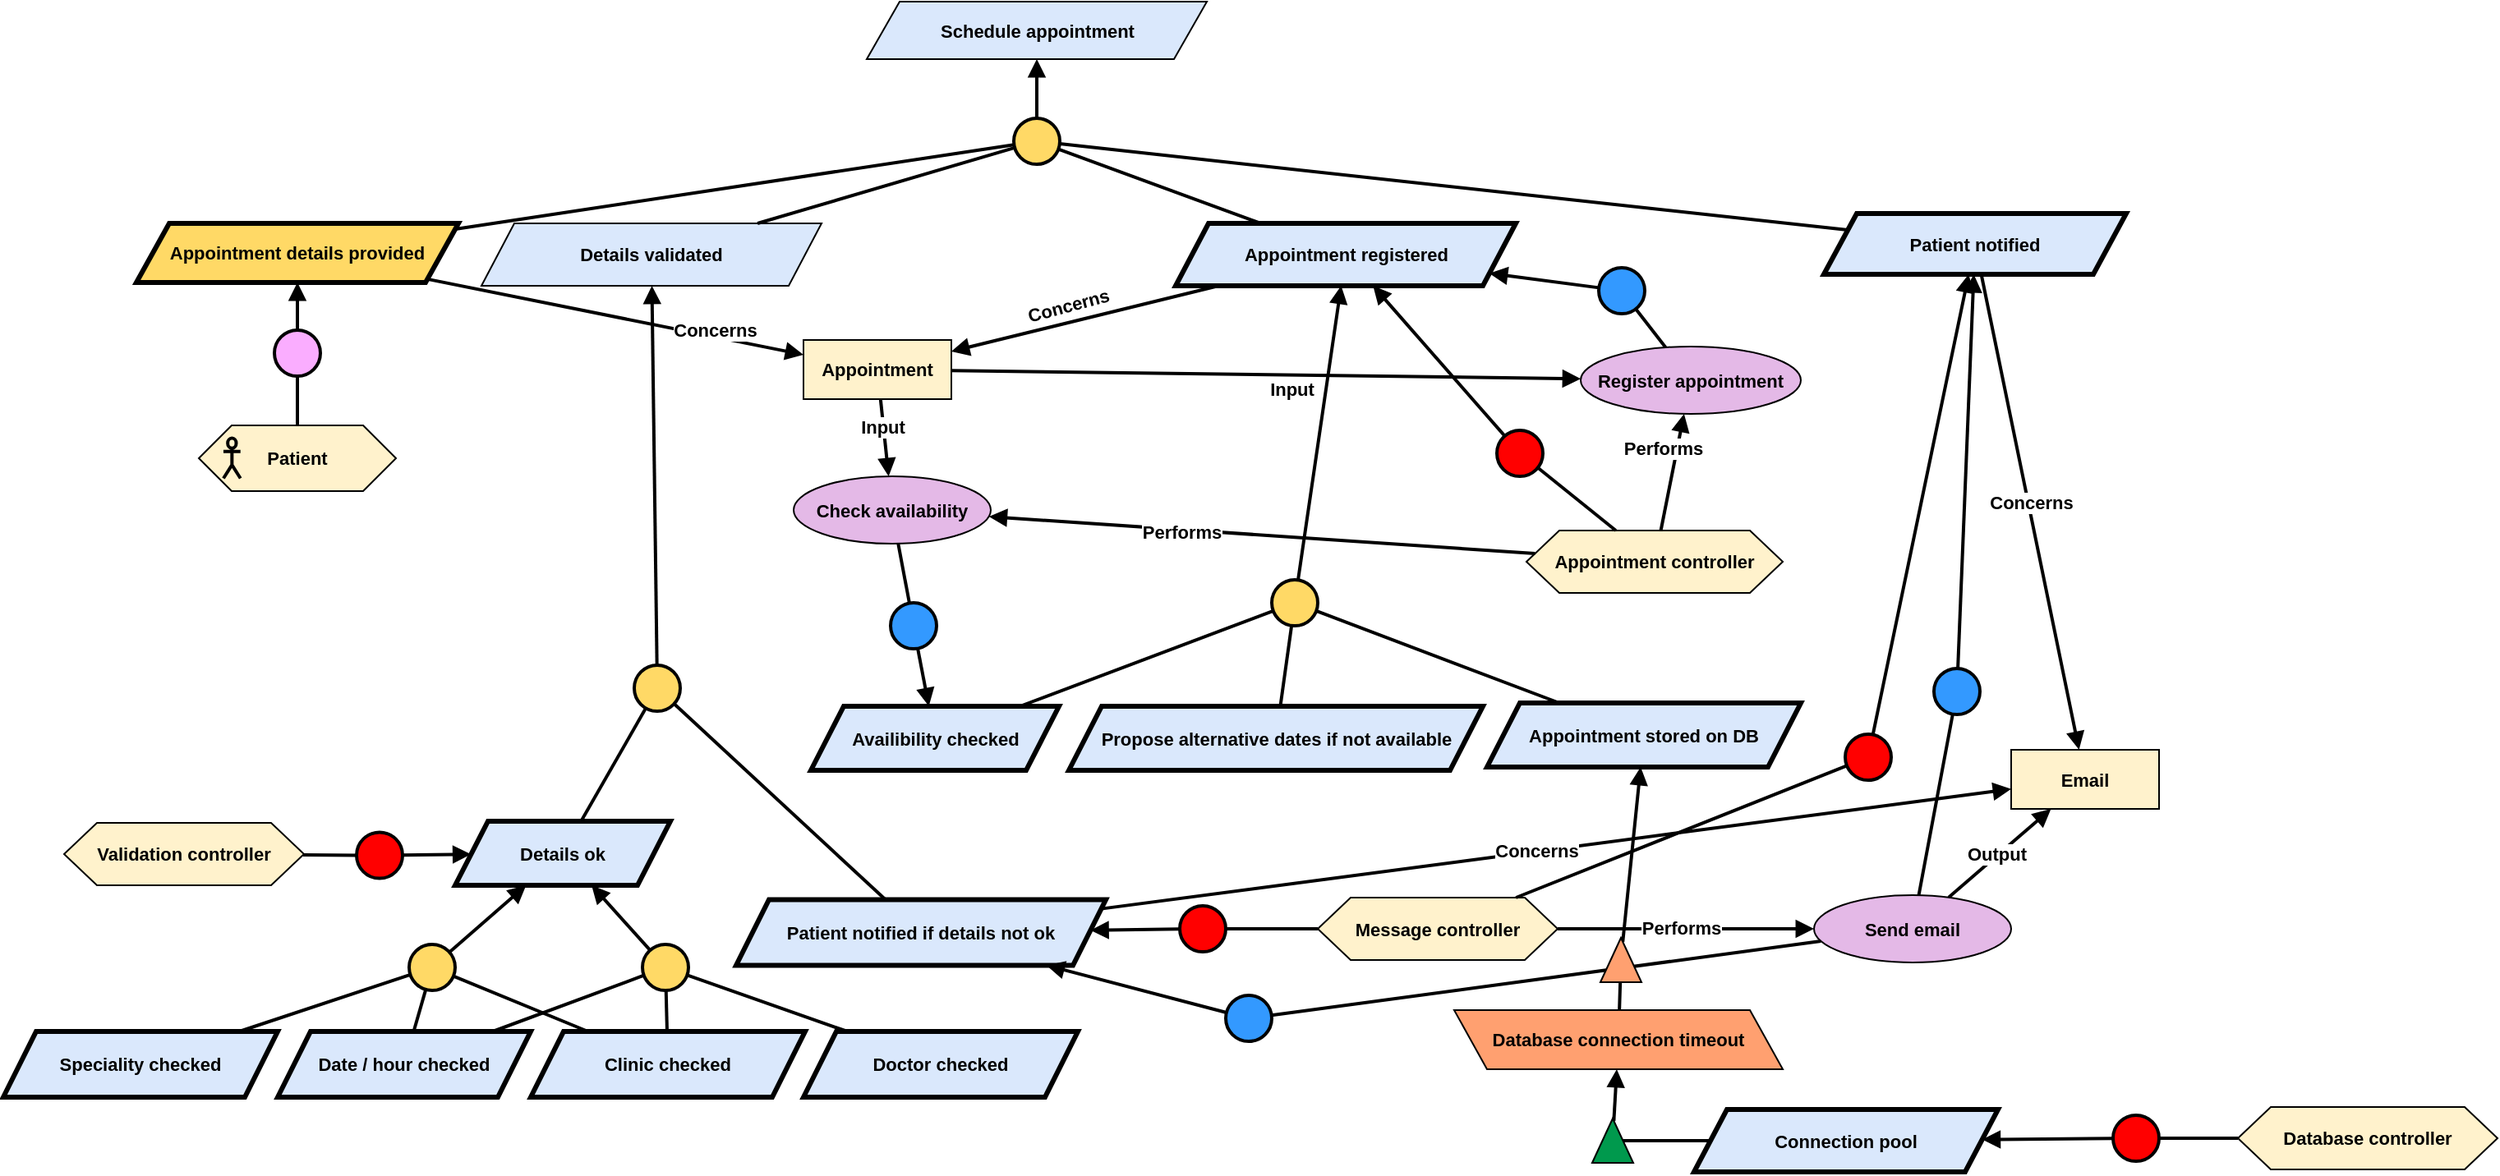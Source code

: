 <mxfile version="24.4.6" type="github">
  <diagram name="Page-1" id="M_wEQLcIumDKBrQ4-JNB">
    <mxGraphModel dx="6390" dy="138" grid="0" gridSize="10" guides="1" tooltips="1" connect="1" arrows="1" fold="1" page="0" pageScale="1" pageWidth="827" pageHeight="1169" math="0" shadow="0">
      <root>
        <mxCell id="0" />
        <mxCell id="1" parent="0" />
        <mxCell id="sHgMJsrywVrZmcVVEgwD-94" value="Database connection timeout" style="shape=parallelogram;perimeter=parallelogramPerimeter;whiteSpace=wrap;html=1;fixedSize=1;fillColor=#FFA070;fontStyle=1;fontFamily=Helvetica;fontSize=11;fontColor=default;labelBackgroundColor=none;flipH=1;flipV=0;" parent="1" vertex="1">
          <mxGeometry x="-2803" y="1859" width="200" height="36" as="geometry" />
        </mxCell>
        <mxCell id="sHgMJsrywVrZmcVVEgwD-102" value="&lt;div&gt;&lt;b&gt;Database controller&lt;/b&gt;&lt;/div&gt;" style="shape=hexagon;perimeter=hexagonPerimeter2;whiteSpace=wrap;html=1;fixedSize=1;fillColor=#FFF2CC;fontFamily=Helvetica;fontSize=11;fontColor=default;labelBackgroundColor=none;" parent="1" vertex="1">
          <mxGeometry x="-2326" y="1918" width="158" height="38" as="geometry" />
        </mxCell>
        <mxCell id="sHgMJsrywVrZmcVVEgwD-127" value="&lt;b&gt;Schedule appointment&lt;/b&gt;" style="shape=parallelogram;perimeter=parallelogramPerimeter;whiteSpace=wrap;html=1;fixedSize=1;fillColor=#dae8fc;strokeColor=#000000;fontFamily=Helvetica;fontSize=11;fontColor=default;labelBackgroundColor=none;" parent="1" vertex="1">
          <mxGeometry x="-3160.5" y="1245" width="207" height="35" as="geometry" />
        </mxCell>
        <mxCell id="sHgMJsrywVrZmcVVEgwD-128" value="" style="ellipse;whiteSpace=wrap;html=1;aspect=fixed;fillColor=#FFD966;strokeWidth=2;" parent="1" vertex="1">
          <mxGeometry x="-3071" y="1316" width="28" height="28" as="geometry" />
        </mxCell>
        <mxCell id="sHgMJsrywVrZmcVVEgwD-129" value="" style="endArrow=block;html=1;rounded=0;endFill=1;strokeWidth=2;" parent="1" source="sHgMJsrywVrZmcVVEgwD-128" target="sHgMJsrywVrZmcVVEgwD-127" edge="1">
          <mxGeometry width="50" height="50" relative="1" as="geometry">
            <mxPoint x="-3033.505" y="1424.972" as="sourcePoint" />
            <mxPoint x="-3037.5" y="1380" as="targetPoint" />
          </mxGeometry>
        </mxCell>
        <mxCell id="sHgMJsrywVrZmcVVEgwD-130" value="" style="endArrow=none;html=1;rounded=0;strokeWidth=2;" parent="1" source="sHgMJsrywVrZmcVVEgwD-131" target="sHgMJsrywVrZmcVVEgwD-128" edge="1">
          <mxGeometry width="50" height="50" relative="1" as="geometry">
            <mxPoint x="-3372" y="1420" as="sourcePoint" />
            <mxPoint x="-3253" y="1429" as="targetPoint" />
          </mxGeometry>
        </mxCell>
        <mxCell id="sHgMJsrywVrZmcVVEgwD-131" value="&lt;b&gt;Appointment details provided&lt;/b&gt;" style="shape=parallelogram;perimeter=parallelogramPerimeter;whiteSpace=wrap;html=1;fixedSize=1;fillColor=#FFD966;strokeColor=#000000;strokeWidth=3;fontFamily=Helvetica;fontSize=11;fontColor=default;labelBackgroundColor=none;" parent="1" vertex="1">
          <mxGeometry x="-3605" y="1380" width="196" height="36" as="geometry" />
        </mxCell>
        <mxCell id="sHgMJsrywVrZmcVVEgwD-132" value="&lt;b&gt;Details validated&lt;/b&gt;" style="shape=parallelogram;perimeter=parallelogramPerimeter;whiteSpace=wrap;html=1;fixedSize=1;fillColor=#dae8fc;strokeColor=#000000;fontFamily=Helvetica;fontSize=11;fontColor=default;labelBackgroundColor=none;" parent="1" vertex="1">
          <mxGeometry x="-3395" y="1380" width="207" height="38" as="geometry" />
        </mxCell>
        <mxCell id="sHgMJsrywVrZmcVVEgwD-133" value="" style="ellipse;whiteSpace=wrap;html=1;aspect=fixed;fillColor=#FAADFF;strokeWidth=2;fontFamily=Helvetica;fontSize=11;fontColor=default;labelBackgroundColor=default;" parent="1" vertex="1">
          <mxGeometry x="-3521" y="1445" width="28" height="28" as="geometry" />
        </mxCell>
        <mxCell id="sHgMJsrywVrZmcVVEgwD-134" value="" style="endArrow=block;html=1;rounded=0;endFill=1;strokeWidth=2;strokeColor=default;align=center;verticalAlign=middle;fontFamily=Helvetica;fontSize=11;fontColor=default;labelBackgroundColor=default;" parent="1" source="sHgMJsrywVrZmcVVEgwD-133" target="sHgMJsrywVrZmcVVEgwD-131" edge="1">
          <mxGeometry width="50" height="50" relative="1" as="geometry">
            <mxPoint x="-3520.005" y="1673.972" as="sourcePoint" />
            <mxPoint x="-3524" y="1629" as="targetPoint" />
          </mxGeometry>
        </mxCell>
        <mxCell id="sHgMJsrywVrZmcVVEgwD-135" value="" style="endArrow=none;html=1;rounded=0;strokeWidth=2;strokeColor=default;align=center;verticalAlign=middle;fontFamily=Helvetica;fontSize=11;fontColor=default;labelBackgroundColor=default;" parent="1" source="sHgMJsrywVrZmcVVEgwD-137" target="sHgMJsrywVrZmcVVEgwD-133" edge="1">
          <mxGeometry width="50" height="50" relative="1" as="geometry">
            <mxPoint x="-3521" y="1736" as="sourcePoint" />
            <mxPoint x="-3496" y="1672" as="targetPoint" />
          </mxGeometry>
        </mxCell>
        <mxCell id="sHgMJsrywVrZmcVVEgwD-136" value="" style="group" parent="1" vertex="1" connectable="0">
          <mxGeometry x="-3567" y="1503" width="120" height="40" as="geometry" />
        </mxCell>
        <mxCell id="sHgMJsrywVrZmcVVEgwD-137" value="&lt;div&gt;&lt;b&gt;Patient&lt;/b&gt;&lt;/div&gt;" style="shape=hexagon;perimeter=hexagonPerimeter2;whiteSpace=wrap;html=1;fixedSize=1;fillColor=#FFF2CC;fontFamily=Helvetica;fontSize=11;fontColor=default;labelBackgroundColor=none;" parent="sHgMJsrywVrZmcVVEgwD-136" vertex="1">
          <mxGeometry width="120" height="40" as="geometry" />
        </mxCell>
        <mxCell id="sHgMJsrywVrZmcVVEgwD-138" value="" style="shape=umlActor;verticalLabelPosition=bottom;verticalAlign=top;html=1;outlineConnect=0;fillColor=none;strokeWidth=2;fontFamily=Helvetica;fontSize=11;fontColor=default;labelBackgroundColor=default;" parent="sHgMJsrywVrZmcVVEgwD-136" vertex="1">
          <mxGeometry x="14.983" y="7.75" width="10.373" height="24.5" as="geometry" />
        </mxCell>
        <mxCell id="sHgMJsrywVrZmcVVEgwD-139" value="&lt;b&gt;Details ok&lt;/b&gt;" style="shape=parallelogram;perimeter=parallelogramPerimeter;whiteSpace=wrap;html=1;fixedSize=1;fillColor=#dae8fc;strokeColor=#000000;strokeWidth=3;fontFamily=Helvetica;fontSize=11;fontColor=default;labelBackgroundColor=none;" parent="1" vertex="1">
          <mxGeometry x="-3411" y="1744" width="131" height="39" as="geometry" />
        </mxCell>
        <mxCell id="sHgMJsrywVrZmcVVEgwD-140" value="&lt;div&gt;&lt;b&gt;Validation controller&lt;/b&gt;&lt;/div&gt;" style="shape=hexagon;perimeter=hexagonPerimeter2;whiteSpace=wrap;html=1;fixedSize=1;fillColor=#FFF2CC;fontFamily=Helvetica;fontSize=11;fontColor=default;labelBackgroundColor=none;" parent="1" vertex="1">
          <mxGeometry x="-3649" y="1745" width="146" height="38" as="geometry" />
        </mxCell>
        <mxCell id="sHgMJsrywVrZmcVVEgwD-141" value="" style="ellipse;whiteSpace=wrap;html=1;aspect=fixed;fillColor=#FF0000;strokeWidth=2;" parent="1" vertex="1">
          <mxGeometry x="-3471" y="1750.75" width="28" height="28" as="geometry" />
        </mxCell>
        <mxCell id="sHgMJsrywVrZmcVVEgwD-142" value="" style="endArrow=block;html=1;rounded=0;endFill=1;strokeWidth=2;" parent="1" source="sHgMJsrywVrZmcVVEgwD-141" target="sHgMJsrywVrZmcVVEgwD-139" edge="1">
          <mxGeometry width="50" height="50" relative="1" as="geometry">
            <mxPoint x="-3441.005" y="1757.972" as="sourcePoint" />
            <mxPoint x="-3445" y="1713" as="targetPoint" />
          </mxGeometry>
        </mxCell>
        <mxCell id="sHgMJsrywVrZmcVVEgwD-143" value="" style="endArrow=none;html=1;rounded=0;strokeWidth=2;" parent="1" source="sHgMJsrywVrZmcVVEgwD-140" target="sHgMJsrywVrZmcVVEgwD-141" edge="1">
          <mxGeometry width="50" height="50" relative="1" as="geometry">
            <mxPoint x="-3442" y="1820" as="sourcePoint" />
            <mxPoint x="-3417" y="1756" as="targetPoint" />
          </mxGeometry>
        </mxCell>
        <mxCell id="sHgMJsrywVrZmcVVEgwD-144" value="&lt;b&gt;Patient notified if details not ok&lt;/b&gt;" style="shape=parallelogram;perimeter=parallelogramPerimeter;whiteSpace=wrap;html=1;fixedSize=1;fillColor=#dae8fc;strokeColor=#000000;strokeWidth=3;fontFamily=Helvetica;fontSize=11;fontColor=default;labelBackgroundColor=none;" parent="1" vertex="1">
          <mxGeometry x="-3240" y="1791.75" width="225" height="40" as="geometry" />
        </mxCell>
        <mxCell id="sHgMJsrywVrZmcVVEgwD-145" value="" style="ellipse;whiteSpace=wrap;html=1;aspect=fixed;fillColor=#FFD966;strokeWidth=2;" parent="1" vertex="1">
          <mxGeometry x="-3302" y="1649" width="28" height="28" as="geometry" />
        </mxCell>
        <mxCell id="sHgMJsrywVrZmcVVEgwD-146" value="" style="endArrow=block;html=1;rounded=0;endFill=1;strokeWidth=2;" parent="1" source="sHgMJsrywVrZmcVVEgwD-145" target="sHgMJsrywVrZmcVVEgwD-132" edge="1">
          <mxGeometry width="50" height="50" relative="1" as="geometry">
            <mxPoint x="-3291.005" y="1774.972" as="sourcePoint" />
            <mxPoint x="-3295" y="1730" as="targetPoint" />
          </mxGeometry>
        </mxCell>
        <mxCell id="sHgMJsrywVrZmcVVEgwD-147" value="" style="endArrow=none;html=1;rounded=0;strokeWidth=2;" parent="1" source="sHgMJsrywVrZmcVVEgwD-144" target="sHgMJsrywVrZmcVVEgwD-145" edge="1">
          <mxGeometry width="50" height="50" relative="1" as="geometry">
            <mxPoint x="-3292" y="1837" as="sourcePoint" />
            <mxPoint x="-3267" y="1773" as="targetPoint" />
          </mxGeometry>
        </mxCell>
        <mxCell id="sHgMJsrywVrZmcVVEgwD-148" value="" style="endArrow=none;html=1;rounded=0;strokeWidth=2;" parent="1" source="sHgMJsrywVrZmcVVEgwD-139" target="sHgMJsrywVrZmcVVEgwD-145" edge="1">
          <mxGeometry width="50" height="50" relative="1" as="geometry">
            <mxPoint x="-3154" y="1836" as="sourcePoint" />
            <mxPoint x="-3246" y="1780" as="targetPoint" />
          </mxGeometry>
        </mxCell>
        <mxCell id="sHgMJsrywVrZmcVVEgwD-149" value="&lt;b&gt;Date / hour checked&lt;/b&gt;" style="shape=parallelogram;perimeter=parallelogramPerimeter;whiteSpace=wrap;html=1;fixedSize=1;fillColor=#dae8fc;strokeColor=#000000;fontFamily=Helvetica;fontSize=11;fontColor=default;labelBackgroundColor=none;strokeWidth=3;" parent="1" vertex="1">
          <mxGeometry x="-3519" y="1872" width="154" height="40" as="geometry" />
        </mxCell>
        <mxCell id="sHgMJsrywVrZmcVVEgwD-150" value="&lt;b&gt;Speciality checked&lt;/b&gt;" style="shape=parallelogram;perimeter=parallelogramPerimeter;whiteSpace=wrap;html=1;fixedSize=1;fillColor=#dae8fc;strokeColor=#000000;fontFamily=Helvetica;fontSize=11;fontColor=default;labelBackgroundColor=none;strokeWidth=3;" parent="1" vertex="1">
          <mxGeometry x="-3686" y="1872" width="167" height="40" as="geometry" />
        </mxCell>
        <mxCell id="sHgMJsrywVrZmcVVEgwD-151" value="&lt;b&gt;Doctor checked&lt;/b&gt;" style="shape=parallelogram;perimeter=parallelogramPerimeter;whiteSpace=wrap;html=1;fixedSize=1;fillColor=#dae8fc;strokeColor=#000000;fontFamily=Helvetica;fontSize=11;fontColor=default;labelBackgroundColor=none;strokeWidth=3;" parent="1" vertex="1">
          <mxGeometry x="-3199" y="1872" width="167" height="40" as="geometry" />
        </mxCell>
        <mxCell id="sHgMJsrywVrZmcVVEgwD-152" value="" style="ellipse;whiteSpace=wrap;html=1;aspect=fixed;fillColor=#FFD966;strokeWidth=2;" parent="1" vertex="1">
          <mxGeometry x="-3439" y="1819" width="28" height="28" as="geometry" />
        </mxCell>
        <mxCell id="sHgMJsrywVrZmcVVEgwD-153" value="" style="endArrow=none;html=1;rounded=0;strokeWidth=2;" parent="1" source="sHgMJsrywVrZmcVVEgwD-149" target="sHgMJsrywVrZmcVVEgwD-152" edge="1">
          <mxGeometry width="50" height="50" relative="1" as="geometry">
            <mxPoint x="-3556" y="2002" as="sourcePoint" />
            <mxPoint x="-3497" y="1961" as="targetPoint" />
          </mxGeometry>
        </mxCell>
        <mxCell id="sHgMJsrywVrZmcVVEgwD-154" value="" style="endArrow=none;html=1;rounded=0;strokeWidth=2;" parent="1" source="sHgMJsrywVrZmcVVEgwD-150" target="sHgMJsrywVrZmcVVEgwD-152" edge="1">
          <mxGeometry width="50" height="50" relative="1" as="geometry">
            <mxPoint x="-3492" y="2036" as="sourcePoint" />
            <mxPoint x="-3458" y="1945" as="targetPoint" />
          </mxGeometry>
        </mxCell>
        <mxCell id="sHgMJsrywVrZmcVVEgwD-155" value="" style="ellipse;whiteSpace=wrap;html=1;aspect=fixed;fillColor=#FFD966;strokeWidth=2;" parent="1" vertex="1">
          <mxGeometry x="-3297" y="1819" width="28" height="28" as="geometry" />
        </mxCell>
        <mxCell id="sHgMJsrywVrZmcVVEgwD-156" value="" style="endArrow=none;html=1;rounded=0;strokeWidth=2;" parent="1" source="sHgMJsrywVrZmcVVEgwD-151" target="sHgMJsrywVrZmcVVEgwD-155" edge="1">
          <mxGeometry width="50" height="50" relative="1" as="geometry">
            <mxPoint x="-3372" y="2032" as="sourcePoint" />
            <mxPoint x="-3444" y="1943" as="targetPoint" />
          </mxGeometry>
        </mxCell>
        <mxCell id="sHgMJsrywVrZmcVVEgwD-157" value="" style="endArrow=none;html=1;rounded=0;strokeWidth=2;" parent="1" source="sHgMJsrywVrZmcVVEgwD-149" target="sHgMJsrywVrZmcVVEgwD-155" edge="1">
          <mxGeometry width="50" height="50" relative="1" as="geometry">
            <mxPoint x="-3396" y="2032" as="sourcePoint" />
            <mxPoint x="-3446" y="1944" as="targetPoint" />
          </mxGeometry>
        </mxCell>
        <mxCell id="sHgMJsrywVrZmcVVEgwD-158" value="" style="endArrow=block;html=1;rounded=0;endFill=1;strokeWidth=2;" parent="1" source="sHgMJsrywVrZmcVVEgwD-155" target="sHgMJsrywVrZmcVVEgwD-139" edge="1">
          <mxGeometry width="50" height="50" relative="1" as="geometry">
            <mxPoint x="-3235" y="1691" as="sourcePoint" />
            <mxPoint x="-3217" y="1557" as="targetPoint" />
          </mxGeometry>
        </mxCell>
        <mxCell id="sHgMJsrywVrZmcVVEgwD-159" value="" style="endArrow=block;html=1;rounded=0;endFill=1;strokeWidth=2;" parent="1" source="sHgMJsrywVrZmcVVEgwD-152" target="sHgMJsrywVrZmcVVEgwD-139" edge="1">
          <mxGeometry width="50" height="50" relative="1" as="geometry">
            <mxPoint x="-3306" y="1928" as="sourcePoint" />
            <mxPoint x="-3332" y="1793" as="targetPoint" />
          </mxGeometry>
        </mxCell>
        <mxCell id="sHgMJsrywVrZmcVVEgwD-160" value="&lt;div&gt;&lt;b&gt;Message controller&lt;/b&gt;&lt;/div&gt;" style="shape=hexagon;perimeter=hexagonPerimeter2;whiteSpace=wrap;html=1;fixedSize=1;fillColor=#FFF2CC;fontFamily=Helvetica;fontSize=11;fontColor=default;labelBackgroundColor=none;" parent="1" vertex="1">
          <mxGeometry x="-2886" y="1790.5" width="146" height="38" as="geometry" />
        </mxCell>
        <mxCell id="sHgMJsrywVrZmcVVEgwD-161" value="" style="ellipse;whiteSpace=wrap;html=1;aspect=fixed;fillColor=#FF0000;strokeWidth=2;" parent="1" vertex="1">
          <mxGeometry x="-2970" y="1795.5" width="28" height="28" as="geometry" />
        </mxCell>
        <mxCell id="sHgMJsrywVrZmcVVEgwD-162" value="" style="endArrow=block;html=1;rounded=0;endFill=1;strokeWidth=2;" parent="1" source="sHgMJsrywVrZmcVVEgwD-161" target="sHgMJsrywVrZmcVVEgwD-144" edge="1">
          <mxGeometry width="50" height="50" relative="1" as="geometry">
            <mxPoint x="-2913.005" y="1819.722" as="sourcePoint" />
            <mxPoint x="-2917" y="1774.75" as="targetPoint" />
          </mxGeometry>
        </mxCell>
        <mxCell id="sHgMJsrywVrZmcVVEgwD-163" value="" style="endArrow=none;html=1;rounded=0;strokeWidth=2;" parent="1" source="sHgMJsrywVrZmcVVEgwD-160" target="sHgMJsrywVrZmcVVEgwD-161" edge="1">
          <mxGeometry width="50" height="50" relative="1" as="geometry">
            <mxPoint x="-2914" y="1881.75" as="sourcePoint" />
            <mxPoint x="-2889" y="1817.75" as="targetPoint" />
          </mxGeometry>
        </mxCell>
        <mxCell id="sHgMJsrywVrZmcVVEgwD-164" value="" style="endArrow=none;html=1;rounded=0;strokeWidth=2;" parent="1" source="sHgMJsrywVrZmcVVEgwD-132" target="sHgMJsrywVrZmcVVEgwD-128" edge="1">
          <mxGeometry width="50" height="50" relative="1" as="geometry">
            <mxPoint x="-3439" y="1452" as="sourcePoint" />
            <mxPoint x="-3302" y="1366" as="targetPoint" />
          </mxGeometry>
        </mxCell>
        <mxCell id="sHgMJsrywVrZmcVVEgwD-165" value="&lt;b&gt;Appointment registered&lt;/b&gt;" style="shape=parallelogram;perimeter=parallelogramPerimeter;whiteSpace=wrap;html=1;fixedSize=1;fillColor=#dae8fc;strokeColor=#000000;fontFamily=Helvetica;fontSize=11;fontColor=default;labelBackgroundColor=none;strokeWidth=3;" parent="1" vertex="1">
          <mxGeometry x="-2972.5" y="1380" width="207" height="38" as="geometry" />
        </mxCell>
        <mxCell id="sHgMJsrywVrZmcVVEgwD-166" value="&lt;b&gt;Availibility checked&lt;/b&gt;" style="shape=parallelogram;perimeter=parallelogramPerimeter;whiteSpace=wrap;html=1;fixedSize=1;fillColor=#dae8fc;strokeColor=#000000;strokeWidth=3;fontFamily=Helvetica;fontSize=11;fontColor=default;labelBackgroundColor=none;" parent="1" vertex="1">
          <mxGeometry x="-3194.5" y="1674" width="151" height="39" as="geometry" />
        </mxCell>
        <mxCell id="sHgMJsrywVrZmcVVEgwD-167" value="" style="ellipse;whiteSpace=wrap;html=1;aspect=fixed;fillColor=#FFD966;strokeWidth=2;" parent="1" vertex="1">
          <mxGeometry x="-2914" y="1597" width="28" height="28" as="geometry" />
        </mxCell>
        <mxCell id="sHgMJsrywVrZmcVVEgwD-168" value="" style="endArrow=block;html=1;rounded=0;endFill=1;strokeWidth=2;" parent="1" source="sHgMJsrywVrZmcVVEgwD-167" target="sHgMJsrywVrZmcVVEgwD-165" edge="1">
          <mxGeometry width="50" height="50" relative="1" as="geometry">
            <mxPoint x="-2715.505" y="1804.972" as="sourcePoint" />
            <mxPoint x="-2673.5" y="1645" as="targetPoint" />
          </mxGeometry>
        </mxCell>
        <mxCell id="sHgMJsrywVrZmcVVEgwD-169" value="" style="endArrow=none;html=1;rounded=0;strokeWidth=2;" parent="1" source="sHgMJsrywVrZmcVVEgwD-166" target="sHgMJsrywVrZmcVVEgwD-167" edge="1">
          <mxGeometry width="50" height="50" relative="1" as="geometry">
            <mxPoint x="-3283" y="1741" as="sourcePoint" />
            <mxPoint x="-3422" y="1678" as="targetPoint" />
          </mxGeometry>
        </mxCell>
        <mxCell id="sHgMJsrywVrZmcVVEgwD-170" value="&lt;div&gt;&lt;b&gt;Appointment controller&lt;/b&gt;&lt;/div&gt;" style="shape=hexagon;perimeter=hexagonPerimeter2;whiteSpace=wrap;html=1;fixedSize=1;fillColor=#FFF2CC;fontFamily=Helvetica;fontSize=11;fontColor=default;labelBackgroundColor=none;" parent="1" vertex="1">
          <mxGeometry x="-2759" y="1567" width="156" height="38" as="geometry" />
        </mxCell>
        <mxCell id="sHgMJsrywVrZmcVVEgwD-174" value="&lt;b&gt;Appointment stored on DB&lt;/b&gt;" style="shape=parallelogram;perimeter=parallelogramPerimeter;whiteSpace=wrap;html=1;fixedSize=1;fillColor=#dae8fc;strokeColor=#000000;strokeWidth=3;fontFamily=Helvetica;fontSize=11;fontColor=default;labelBackgroundColor=none;" parent="1" vertex="1">
          <mxGeometry x="-2783" y="1672" width="191" height="39" as="geometry" />
        </mxCell>
        <mxCell id="sHgMJsrywVrZmcVVEgwD-179" value="" style="endArrow=none;html=1;rounded=0;strokeWidth=2;" parent="1" source="sHgMJsrywVrZmcVVEgwD-174" target="sHgMJsrywVrZmcVVEgwD-167" edge="1">
          <mxGeometry width="50" height="50" relative="1" as="geometry">
            <mxPoint x="-2976" y="1669" as="sourcePoint" />
            <mxPoint x="-2974" y="1612" as="targetPoint" />
          </mxGeometry>
        </mxCell>
        <mxCell id="sHgMJsrywVrZmcVVEgwD-180" value="&lt;b&gt;Patient notified&lt;/b&gt;" style="shape=parallelogram;perimeter=parallelogramPerimeter;whiteSpace=wrap;html=1;fixedSize=1;fillColor=#dae8fc;strokeColor=#000000;strokeWidth=3;fontFamily=Helvetica;fontSize=11;fontColor=default;labelBackgroundColor=none;" parent="1" vertex="1">
          <mxGeometry x="-2578" y="1374" width="184" height="37" as="geometry" />
        </mxCell>
        <mxCell id="sHgMJsrywVrZmcVVEgwD-181" value="" style="endArrow=none;html=1;rounded=0;strokeWidth=2;" parent="1" source="sHgMJsrywVrZmcVVEgwD-165" target="sHgMJsrywVrZmcVVEgwD-128" edge="1">
          <mxGeometry width="50" height="50" relative="1" as="geometry">
            <mxPoint x="-3260" y="1451" as="sourcePoint" />
            <mxPoint x="-3286" y="1372" as="targetPoint" />
          </mxGeometry>
        </mxCell>
        <mxCell id="sHgMJsrywVrZmcVVEgwD-182" value="" style="endArrow=none;html=1;rounded=0;strokeWidth=2;" parent="1" source="sHgMJsrywVrZmcVVEgwD-180" target="sHgMJsrywVrZmcVVEgwD-128" edge="1">
          <mxGeometry width="50" height="50" relative="1" as="geometry">
            <mxPoint x="-3077" y="1451" as="sourcePoint" />
            <mxPoint x="-3278" y="1365" as="targetPoint" />
          </mxGeometry>
        </mxCell>
        <mxCell id="sHgMJsrywVrZmcVVEgwD-183" value="&lt;b&gt;Propose alternative dates if not available&lt;/b&gt;" style="shape=parallelogram;perimeter=parallelogramPerimeter;whiteSpace=wrap;html=1;fixedSize=1;fillColor=#dae8fc;strokeColor=#000000;strokeWidth=3;fontFamily=Helvetica;fontSize=11;fontColor=default;labelBackgroundColor=none;" parent="1" vertex="1">
          <mxGeometry x="-3037.5" y="1674" width="252" height="39" as="geometry" />
        </mxCell>
        <mxCell id="sHgMJsrywVrZmcVVEgwD-184" value="" style="endArrow=none;html=1;rounded=0;strokeWidth=2;" parent="1" source="sHgMJsrywVrZmcVVEgwD-183" target="sHgMJsrywVrZmcVVEgwD-167" edge="1">
          <mxGeometry width="50" height="50" relative="1" as="geometry">
            <mxPoint x="-2983" y="1679" as="sourcePoint" />
            <mxPoint x="-2859" y="1617" as="targetPoint" />
          </mxGeometry>
        </mxCell>
        <mxCell id="sHgMJsrywVrZmcVVEgwD-185" value="" style="ellipse;whiteSpace=wrap;html=1;aspect=fixed;fillColor=#FF0000;strokeWidth=2;" parent="1" vertex="1">
          <mxGeometry x="-2565" y="1691" width="28" height="28" as="geometry" />
        </mxCell>
        <mxCell id="sHgMJsrywVrZmcVVEgwD-186" value="" style="endArrow=block;html=1;rounded=0;endFill=1;strokeWidth=2;" parent="1" source="sHgMJsrywVrZmcVVEgwD-185" target="sHgMJsrywVrZmcVVEgwD-180" edge="1">
          <mxGeometry width="50" height="50" relative="1" as="geometry">
            <mxPoint x="-3110.005" y="1852.972" as="sourcePoint" />
            <mxPoint x="-3234" y="1887" as="targetPoint" />
          </mxGeometry>
        </mxCell>
        <mxCell id="sHgMJsrywVrZmcVVEgwD-187" value="" style="endArrow=none;html=1;rounded=0;strokeWidth=2;" parent="1" source="sHgMJsrywVrZmcVVEgwD-160" target="sHgMJsrywVrZmcVVEgwD-185" edge="1">
          <mxGeometry width="50" height="50" relative="1" as="geometry">
            <mxPoint x="-3011" y="1990" as="sourcePoint" />
            <mxPoint x="-2906" y="1846" as="targetPoint" />
          </mxGeometry>
        </mxCell>
        <mxCell id="sHgMJsrywVrZmcVVEgwD-188" value="" style="ellipse;whiteSpace=wrap;html=1;aspect=fixed;fillColor=#FF0000;strokeWidth=2;" parent="1" vertex="1">
          <mxGeometry x="-2777" y="1506" width="28" height="28" as="geometry" />
        </mxCell>
        <mxCell id="sHgMJsrywVrZmcVVEgwD-189" value="" style="endArrow=block;html=1;rounded=0;endFill=1;strokeWidth=2;" parent="1" source="sHgMJsrywVrZmcVVEgwD-188" target="sHgMJsrywVrZmcVVEgwD-165" edge="1">
          <mxGeometry width="50" height="50" relative="1" as="geometry">
            <mxPoint x="-2519.005" y="1935.972" as="sourcePoint" />
            <mxPoint x="-2658.5" y="1820" as="targetPoint" />
          </mxGeometry>
        </mxCell>
        <mxCell id="sHgMJsrywVrZmcVVEgwD-190" value="" style="endArrow=none;html=1;rounded=0;strokeWidth=2;" parent="1" source="sHgMJsrywVrZmcVVEgwD-170" target="sHgMJsrywVrZmcVVEgwD-188" edge="1">
          <mxGeometry width="50" height="50" relative="1" as="geometry">
            <mxPoint x="-2658.5" y="1932" as="sourcePoint" />
            <mxPoint x="-2495" y="1934" as="targetPoint" />
          </mxGeometry>
        </mxCell>
        <mxCell id="sHgMJsrywVrZmcVVEgwD-191" value="&lt;b&gt;Check availability&lt;/b&gt;" style="ellipse;whiteSpace=wrap;html=1;fillColor=#E4B9E7;strokeColor=#000000;fontFamily=Helvetica;fontSize=11;fontColor=default;labelBackgroundColor=none;" parent="1" vertex="1">
          <mxGeometry x="-3205" y="1534" width="120" height="41" as="geometry" />
        </mxCell>
        <mxCell id="sHgMJsrywVrZmcVVEgwD-192" value="" style="endArrow=block;html=1;rounded=0;endFill=1;strokeWidth=2;" parent="1" source="sHgMJsrywVrZmcVVEgwD-170" target="sHgMJsrywVrZmcVVEgwD-191" edge="1">
          <mxGeometry width="50" height="50" relative="1" as="geometry">
            <mxPoint x="-2651" y="2038" as="sourcePoint" />
            <mxPoint x="-2639" y="1819" as="targetPoint" />
          </mxGeometry>
        </mxCell>
        <mxCell id="sHgMJsrywVrZmcVVEgwD-193" value="&lt;b&gt;Performs&lt;/b&gt;" style="edgeLabel;html=1;align=center;verticalAlign=middle;resizable=0;points=[];" parent="sHgMJsrywVrZmcVVEgwD-192" vertex="1" connectable="0">
          <mxGeometry x="0.112" y="-1" relative="1" as="geometry">
            <mxPoint x="-31" as="offset" />
          </mxGeometry>
        </mxCell>
        <mxCell id="sHgMJsrywVrZmcVVEgwD-194" value="&lt;b&gt;Appointment&lt;/b&gt;" style="rounded=0;whiteSpace=wrap;html=1;fillColor=#FFF2CC;fontFamily=Helvetica;fontSize=11;fontColor=default;labelBackgroundColor=none;" parent="1" vertex="1">
          <mxGeometry x="-3199" y="1451" width="90" height="36" as="geometry" />
        </mxCell>
        <mxCell id="sHgMJsrywVrZmcVVEgwD-195" value="" style="endArrow=block;html=1;rounded=0;endFill=1;strokeWidth=2;" parent="1" source="sHgMJsrywVrZmcVVEgwD-194" target="sHgMJsrywVrZmcVVEgwD-191" edge="1">
          <mxGeometry width="50" height="50" relative="1" as="geometry">
            <mxPoint x="-2658" y="1990" as="sourcePoint" />
            <mxPoint x="-2658" y="2090" as="targetPoint" />
            <Array as="points" />
          </mxGeometry>
        </mxCell>
        <mxCell id="sHgMJsrywVrZmcVVEgwD-196" value="&lt;b&gt;Input&lt;/b&gt;" style="edgeLabel;html=1;align=center;verticalAlign=middle;resizable=0;points=[];" parent="sHgMJsrywVrZmcVVEgwD-195" vertex="1" connectable="0">
          <mxGeometry x="0.112" y="-1" relative="1" as="geometry">
            <mxPoint x="-1" y="-10" as="offset" />
          </mxGeometry>
        </mxCell>
        <mxCell id="sHgMJsrywVrZmcVVEgwD-197" value="" style="endArrow=block;html=1;rounded=0;endFill=1;strokeWidth=2;" parent="1" source="sHgMJsrywVrZmcVVEgwD-131" target="sHgMJsrywVrZmcVVEgwD-194" edge="1">
          <mxGeometry width="50" height="50" relative="1" as="geometry">
            <mxPoint x="-2990" y="1740" as="sourcePoint" />
            <mxPoint x="-2761" y="2070" as="targetPoint" />
            <Array as="points" />
          </mxGeometry>
        </mxCell>
        <mxCell id="sHgMJsrywVrZmcVVEgwD-198" value="&lt;b&gt;Concerns&lt;/b&gt;" style="edgeLabel;html=1;align=center;verticalAlign=middle;resizable=0;points=[];" parent="sHgMJsrywVrZmcVVEgwD-197" vertex="1" connectable="0">
          <mxGeometry x="0.112" y="-1" relative="1" as="geometry">
            <mxPoint x="47" y="4" as="offset" />
          </mxGeometry>
        </mxCell>
        <mxCell id="sHgMJsrywVrZmcVVEgwD-199" value="" style="ellipse;whiteSpace=wrap;html=1;aspect=fixed;fillColor=#3399FF;strokeWidth=2;" parent="1" vertex="1">
          <mxGeometry x="-3146" y="1611" width="28" height="28" as="geometry" />
        </mxCell>
        <mxCell id="sHgMJsrywVrZmcVVEgwD-200" value="" style="endArrow=block;html=1;rounded=0;endFill=1;strokeWidth=2;" parent="1" source="sHgMJsrywVrZmcVVEgwD-199" target="sHgMJsrywVrZmcVVEgwD-166" edge="1">
          <mxGeometry width="50" height="50" relative="1" as="geometry">
            <mxPoint x="-2654.005" y="2056.972" as="sourcePoint" />
            <mxPoint x="-2658" y="2012" as="targetPoint" />
          </mxGeometry>
        </mxCell>
        <mxCell id="sHgMJsrywVrZmcVVEgwD-201" value="" style="endArrow=none;html=1;rounded=0;strokeWidth=2;" parent="1" source="sHgMJsrywVrZmcVVEgwD-191" target="sHgMJsrywVrZmcVVEgwD-199" edge="1">
          <mxGeometry width="50" height="50" relative="1" as="geometry">
            <mxPoint x="-2666" y="2119" as="sourcePoint" />
            <mxPoint x="-2641" y="2055" as="targetPoint" />
          </mxGeometry>
        </mxCell>
        <mxCell id="sHgMJsrywVrZmcVVEgwD-202" value="&lt;b&gt;Email&lt;/b&gt;" style="rounded=0;whiteSpace=wrap;html=1;fillColor=#FFF2CC;fontFamily=Helvetica;fontSize=11;fontColor=default;labelBackgroundColor=none;" parent="1" vertex="1">
          <mxGeometry x="-2464" y="1700.5" width="90" height="36" as="geometry" />
        </mxCell>
        <mxCell id="sHgMJsrywVrZmcVVEgwD-203" value="" style="endArrow=block;html=1;rounded=0;endFill=1;strokeWidth=2;" parent="1" source="sHgMJsrywVrZmcVVEgwD-180" target="sHgMJsrywVrZmcVVEgwD-202" edge="1">
          <mxGeometry width="50" height="50" relative="1" as="geometry">
            <mxPoint x="-2337.654" y="1831" as="sourcePoint" />
            <mxPoint x="-2302" y="1841" as="targetPoint" />
          </mxGeometry>
        </mxCell>
        <mxCell id="sHgMJsrywVrZmcVVEgwD-204" value="&lt;b&gt;Concerns&lt;/b&gt;" style="edgeLabel;html=1;align=center;verticalAlign=middle;resizable=0;points=[];" parent="sHgMJsrywVrZmcVVEgwD-203" vertex="1" connectable="0">
          <mxGeometry x="-0.044" y="1" relative="1" as="geometry">
            <mxPoint as="offset" />
          </mxGeometry>
        </mxCell>
        <mxCell id="sHgMJsrywVrZmcVVEgwD-205" value="&lt;b&gt;Send email&lt;/b&gt;" style="ellipse;whiteSpace=wrap;html=1;fillColor=#E4B9E7;strokeColor=#000000;fontFamily=Helvetica;fontSize=11;fontColor=default;labelBackgroundColor=none;" parent="1" vertex="1">
          <mxGeometry x="-2584" y="1789" width="120" height="41" as="geometry" />
        </mxCell>
        <mxCell id="sHgMJsrywVrZmcVVEgwD-206" value="" style="endArrow=block;html=1;rounded=0;endFill=1;strokeWidth=2;" parent="1" source="sHgMJsrywVrZmcVVEgwD-205" target="sHgMJsrywVrZmcVVEgwD-202" edge="1">
          <mxGeometry width="50" height="50" relative="1" as="geometry">
            <mxPoint x="-2120.5" y="1875.7" as="sourcePoint" />
            <mxPoint x="-2422.5" y="1958.57" as="targetPoint" />
          </mxGeometry>
        </mxCell>
        <mxCell id="sHgMJsrywVrZmcVVEgwD-207" value="&lt;b&gt;Output&lt;/b&gt;" style="edgeLabel;html=1;align=center;verticalAlign=middle;resizable=0;points=[];" parent="sHgMJsrywVrZmcVVEgwD-206" vertex="1" connectable="0">
          <mxGeometry x="-0.044" y="1" relative="1" as="geometry">
            <mxPoint as="offset" />
          </mxGeometry>
        </mxCell>
        <mxCell id="sHgMJsrywVrZmcVVEgwD-208" value="" style="ellipse;whiteSpace=wrap;html=1;aspect=fixed;fillColor=#3399FF;strokeWidth=2;" parent="1" vertex="1">
          <mxGeometry x="-2511" y="1651" width="28" height="28" as="geometry" />
        </mxCell>
        <mxCell id="sHgMJsrywVrZmcVVEgwD-209" value="" style="endArrow=block;html=1;rounded=0;endFill=1;strokeWidth=2;" parent="1" source="sHgMJsrywVrZmcVVEgwD-208" target="sHgMJsrywVrZmcVVEgwD-180" edge="1">
          <mxGeometry width="50" height="50" relative="1" as="geometry">
            <mxPoint x="-2260.005" y="1694.972" as="sourcePoint" />
            <mxPoint x="-2342.156" y="1831" as="targetPoint" />
          </mxGeometry>
        </mxCell>
        <mxCell id="sHgMJsrywVrZmcVVEgwD-210" value="" style="endArrow=none;html=1;rounded=0;strokeWidth=2;" parent="1" source="sHgMJsrywVrZmcVVEgwD-205" target="sHgMJsrywVrZmcVVEgwD-208" edge="1">
          <mxGeometry width="50" height="50" relative="1" as="geometry">
            <mxPoint x="-2334.5" y="1896.57" as="sourcePoint" />
            <mxPoint x="-2309.5" y="1832.57" as="targetPoint" />
          </mxGeometry>
        </mxCell>
        <mxCell id="sHgMJsrywVrZmcVVEgwD-211" value="" style="endArrow=block;html=1;rounded=0;endFill=1;strokeWidth=2;" parent="1" source="sHgMJsrywVrZmcVVEgwD-160" target="sHgMJsrywVrZmcVVEgwD-205" edge="1">
          <mxGeometry width="50" height="50" relative="1" as="geometry">
            <mxPoint x="-2392.452" y="2101.321" as="sourcePoint" />
            <mxPoint x="-2217.5" y="2264.75" as="targetPoint" />
          </mxGeometry>
        </mxCell>
        <mxCell id="sHgMJsrywVrZmcVVEgwD-212" value="&lt;b&gt;Performs&lt;/b&gt;" style="edgeLabel;html=1;align=center;verticalAlign=middle;resizable=0;points=[];" parent="sHgMJsrywVrZmcVVEgwD-211" vertex="1" connectable="0">
          <mxGeometry x="-0.044" y="1" relative="1" as="geometry">
            <mxPoint as="offset" />
          </mxGeometry>
        </mxCell>
        <mxCell id="sHgMJsrywVrZmcVVEgwD-213" value="&lt;b&gt;Clinic checked&lt;/b&gt;" style="shape=parallelogram;perimeter=parallelogramPerimeter;whiteSpace=wrap;html=1;fixedSize=1;fillColor=#dae8fc;strokeColor=#000000;fontFamily=Helvetica;fontSize=11;fontColor=default;labelBackgroundColor=none;strokeWidth=3;" parent="1" vertex="1">
          <mxGeometry x="-3365" y="1872" width="167" height="40" as="geometry" />
        </mxCell>
        <mxCell id="sHgMJsrywVrZmcVVEgwD-214" value="" style="endArrow=none;html=1;rounded=0;strokeWidth=2;" parent="1" source="sHgMJsrywVrZmcVVEgwD-213" target="sHgMJsrywVrZmcVVEgwD-155" edge="1">
          <mxGeometry width="50" height="50" relative="1" as="geometry">
            <mxPoint x="-3414" y="1882" as="sourcePoint" />
            <mxPoint x="-3286" y="1847" as="targetPoint" />
          </mxGeometry>
        </mxCell>
        <mxCell id="sHgMJsrywVrZmcVVEgwD-215" value="" style="endArrow=none;html=1;rounded=0;strokeWidth=2;" parent="1" source="sHgMJsrywVrZmcVVEgwD-213" target="sHgMJsrywVrZmcVVEgwD-152" edge="1">
          <mxGeometry width="50" height="50" relative="1" as="geometry">
            <mxPoint x="-3404" y="1892" as="sourcePoint" />
            <mxPoint x="-3276" y="1857" as="targetPoint" />
          </mxGeometry>
        </mxCell>
        <mxCell id="sHgMJsrywVrZmcVVEgwD-218" value="" style="endArrow=block;html=1;rounded=0;endFill=1;strokeWidth=2;" parent="1" source="sHgMJsrywVrZmcVVEgwD-220" target="sHgMJsrywVrZmcVVEgwD-174" edge="1">
          <mxGeometry width="50" height="50" relative="1" as="geometry">
            <mxPoint x="-3598.5" y="1638" as="sourcePoint" />
            <mxPoint x="-3686.5" y="1636" as="targetPoint" />
          </mxGeometry>
        </mxCell>
        <mxCell id="sHgMJsrywVrZmcVVEgwD-219" value="" style="endArrow=none;html=1;rounded=0;strokeWidth=2;" parent="1" source="sHgMJsrywVrZmcVVEgwD-94" target="sHgMJsrywVrZmcVVEgwD-220" edge="1">
          <mxGeometry width="50" height="50" relative="1" as="geometry">
            <mxPoint x="-2888.277" y="2084" as="sourcePoint" />
            <mxPoint x="-2810.256" y="2073.998" as="targetPoint" />
          </mxGeometry>
        </mxCell>
        <mxCell id="tCCa1rP4hpdUxW4MkGbn-2" value="" style="endArrow=block;html=1;rounded=0;endFill=1;strokeWidth=2;" parent="1" source="sHgMJsrywVrZmcVVEgwD-165" target="sHgMJsrywVrZmcVVEgwD-194" edge="1">
          <mxGeometry width="50" height="50" relative="1" as="geometry">
            <mxPoint x="-2763.8" y="1724" as="sourcePoint" />
            <mxPoint x="-2789.229" y="1750" as="targetPoint" />
          </mxGeometry>
        </mxCell>
        <mxCell id="tCCa1rP4hpdUxW4MkGbn-3" value="&lt;b&gt;Concerns&lt;/b&gt;" style="edgeLabel;html=1;align=center;verticalAlign=middle;resizable=0;points=[];rotation=-15;" parent="tCCa1rP4hpdUxW4MkGbn-2" vertex="1" connectable="0">
          <mxGeometry x="0.112" y="-1" relative="1" as="geometry">
            <mxPoint x="-1" y="-9" as="offset" />
          </mxGeometry>
        </mxCell>
        <mxCell id="tCCa1rP4hpdUxW4MkGbn-4" value="&lt;b&gt;Register appointment&lt;/b&gt;" style="ellipse;whiteSpace=wrap;html=1;fillColor=#E4B9E7;strokeColor=#000000;fontFamily=Helvetica;fontSize=11;fontColor=default;labelBackgroundColor=none;" parent="1" vertex="1">
          <mxGeometry x="-2726" y="1455" width="134" height="41" as="geometry" />
        </mxCell>
        <mxCell id="tCCa1rP4hpdUxW4MkGbn-5" value="" style="ellipse;whiteSpace=wrap;html=1;aspect=fixed;fillColor=#3399FF;strokeWidth=2;" parent="1" vertex="1">
          <mxGeometry x="-2715" y="1407" width="28" height="28" as="geometry" />
        </mxCell>
        <mxCell id="tCCa1rP4hpdUxW4MkGbn-6" value="" style="endArrow=block;html=1;rounded=0;endFill=1;strokeWidth=2;" parent="1" source="tCCa1rP4hpdUxW4MkGbn-5" target="sHgMJsrywVrZmcVVEgwD-165" edge="1">
          <mxGeometry width="50" height="50" relative="1" as="geometry">
            <mxPoint x="-2545.695" y="2081.472" as="sourcePoint" />
            <mxPoint x="-2948.69" y="1724.5" as="targetPoint" />
          </mxGeometry>
        </mxCell>
        <mxCell id="tCCa1rP4hpdUxW4MkGbn-7" value="" style="endArrow=none;html=1;rounded=0;strokeWidth=2;" parent="1" source="tCCa1rP4hpdUxW4MkGbn-4" target="tCCa1rP4hpdUxW4MkGbn-5" edge="1">
          <mxGeometry width="50" height="50" relative="1" as="geometry">
            <mxPoint x="-3035.69" y="1753.5" as="sourcePoint" />
            <mxPoint x="-2532.69" y="2079.5" as="targetPoint" />
          </mxGeometry>
        </mxCell>
        <mxCell id="tCCa1rP4hpdUxW4MkGbn-9" value="" style="endArrow=block;html=1;rounded=0;endFill=1;strokeWidth=2;" parent="1" source="sHgMJsrywVrZmcVVEgwD-194" target="tCCa1rP4hpdUxW4MkGbn-4" edge="1">
          <mxGeometry width="50" height="50" relative="1" as="geometry">
            <mxPoint x="-2749" y="1986" as="sourcePoint" />
            <mxPoint x="-3063" y="1871" as="targetPoint" />
            <Array as="points" />
          </mxGeometry>
        </mxCell>
        <mxCell id="tCCa1rP4hpdUxW4MkGbn-10" value="&lt;b&gt;Input&lt;/b&gt;" style="edgeLabel;html=1;align=center;verticalAlign=middle;resizable=0;points=[];" parent="tCCa1rP4hpdUxW4MkGbn-9" vertex="1" connectable="0">
          <mxGeometry x="0.112" y="-1" relative="1" as="geometry">
            <mxPoint x="-6" y="7" as="offset" />
          </mxGeometry>
        </mxCell>
        <mxCell id="tCCa1rP4hpdUxW4MkGbn-11" value="" style="endArrow=block;html=1;rounded=0;endFill=1;strokeWidth=2;" parent="1" source="sHgMJsrywVrZmcVVEgwD-170" target="tCCa1rP4hpdUxW4MkGbn-4" edge="1">
          <mxGeometry width="50" height="50" relative="1" as="geometry">
            <mxPoint x="-3127" y="1699" as="sourcePoint" />
            <mxPoint x="-3250" y="1728" as="targetPoint" />
            <Array as="points" />
          </mxGeometry>
        </mxCell>
        <mxCell id="tCCa1rP4hpdUxW4MkGbn-12" value="&lt;b&gt;Performs&lt;/b&gt;" style="edgeLabel;html=1;align=center;verticalAlign=middle;resizable=0;points=[];" parent="tCCa1rP4hpdUxW4MkGbn-11" vertex="1" connectable="0">
          <mxGeometry x="0.112" y="-1" relative="1" as="geometry">
            <mxPoint x="-8" y="-11" as="offset" />
          </mxGeometry>
        </mxCell>
        <mxCell id="RpY_45DHSXtRZhL_n10O-4" value="&lt;b&gt;Connection pool&lt;/b&gt;" style="shape=parallelogram;perimeter=parallelogramPerimeter;whiteSpace=wrap;html=1;fixedSize=1;fillColor=#dae8fc;strokeColor=#000000;fontFamily=Helvetica;fontSize=11;fontColor=default;labelBackgroundColor=none;strokeWidth=3;" vertex="1" parent="1">
          <mxGeometry x="-2657" y="1919.5" width="185" height="38" as="geometry" />
        </mxCell>
        <mxCell id="RpY_45DHSXtRZhL_n10O-5" value="" style="endArrow=block;html=1;rounded=0;endFill=1;strokeWidth=2;" edge="1" source="RpY_45DHSXtRZhL_n10O-7" parent="1" target="sHgMJsrywVrZmcVVEgwD-94">
          <mxGeometry width="50" height="50" relative="1" as="geometry">
            <mxPoint x="-2984.41" y="2111" as="sourcePoint" />
            <mxPoint x="-2636.91" y="1924" as="targetPoint" />
          </mxGeometry>
        </mxCell>
        <mxCell id="RpY_45DHSXtRZhL_n10O-6" value="" style="endArrow=none;html=1;rounded=0;strokeWidth=2;" edge="1" target="RpY_45DHSXtRZhL_n10O-7" parent="1" source="RpY_45DHSXtRZhL_n10O-4">
          <mxGeometry width="50" height="50" relative="1" as="geometry">
            <mxPoint x="-2699.91" y="2007" as="sourcePoint" />
            <mxPoint x="-3082.166" y="2137.998" as="targetPoint" />
          </mxGeometry>
        </mxCell>
        <mxCell id="RpY_45DHSXtRZhL_n10O-7" value="" style="triangle;whiteSpace=wrap;html=1;rotation=-90;fillColor=#00994D;" vertex="1" parent="1">
          <mxGeometry x="-2720" y="1926" width="27" height="25" as="geometry" />
        </mxCell>
        <mxCell id="RpY_45DHSXtRZhL_n10O-8" value="" style="ellipse;whiteSpace=wrap;html=1;aspect=fixed;fillColor=#FF0000;strokeWidth=2;" vertex="1" parent="1">
          <mxGeometry x="-2402" y="1923" width="28" height="28" as="geometry" />
        </mxCell>
        <mxCell id="RpY_45DHSXtRZhL_n10O-9" value="" style="endArrow=block;html=1;rounded=0;endFill=1;strokeWidth=2;" edge="1" parent="1" source="RpY_45DHSXtRZhL_n10O-8" target="RpY_45DHSXtRZhL_n10O-4">
          <mxGeometry width="50" height="50" relative="1" as="geometry">
            <mxPoint x="-2179.755" y="2378.472" as="sourcePoint" />
            <mxPoint x="-2782" y="2052" as="targetPoint" />
          </mxGeometry>
        </mxCell>
        <mxCell id="RpY_45DHSXtRZhL_n10O-10" value="" style="endArrow=none;html=1;rounded=0;strokeWidth=2;" edge="1" parent="1" target="RpY_45DHSXtRZhL_n10O-8" source="sHgMJsrywVrZmcVVEgwD-102">
          <mxGeometry width="50" height="50" relative="1" as="geometry">
            <mxPoint x="-2709" y="2143" as="sourcePoint" />
            <mxPoint x="-2155.75" y="2376.5" as="targetPoint" />
          </mxGeometry>
        </mxCell>
        <mxCell id="RpY_45DHSXtRZhL_n10O-11" value="" style="endArrow=block;html=1;rounded=0;endFill=1;strokeWidth=2;" edge="1" parent="1" source="sHgMJsrywVrZmcVVEgwD-144" target="sHgMJsrywVrZmcVVEgwD-202">
          <mxGeometry width="50" height="50" relative="1" as="geometry">
            <mxPoint x="-2472" y="1421" as="sourcePoint" />
            <mxPoint x="-2413" y="1711" as="targetPoint" />
          </mxGeometry>
        </mxCell>
        <mxCell id="RpY_45DHSXtRZhL_n10O-12" value="&lt;b&gt;Concerns&lt;/b&gt;" style="edgeLabel;html=1;align=center;verticalAlign=middle;resizable=0;points=[];" vertex="1" connectable="0" parent="RpY_45DHSXtRZhL_n10O-11">
          <mxGeometry x="-0.044" y="1" relative="1" as="geometry">
            <mxPoint as="offset" />
          </mxGeometry>
        </mxCell>
        <mxCell id="RpY_45DHSXtRZhL_n10O-14" value="" style="ellipse;whiteSpace=wrap;html=1;aspect=fixed;fillColor=#3399FF;strokeWidth=2;" vertex="1" parent="1">
          <mxGeometry x="-2942" y="1850" width="28" height="28" as="geometry" />
        </mxCell>
        <mxCell id="RpY_45DHSXtRZhL_n10O-15" value="" style="endArrow=block;html=1;rounded=0;endFill=1;strokeWidth=2;" edge="1" source="RpY_45DHSXtRZhL_n10O-14" parent="1" target="sHgMJsrywVrZmcVVEgwD-144">
          <mxGeometry width="50" height="50" relative="1" as="geometry">
            <mxPoint x="-2433.505" y="2347.012" as="sourcePoint" />
            <mxPoint x="-2902.5" y="1964.04" as="targetPoint" />
          </mxGeometry>
        </mxCell>
        <mxCell id="RpY_45DHSXtRZhL_n10O-16" value="" style="endArrow=none;html=1;rounded=0;strokeWidth=2;" edge="1" target="RpY_45DHSXtRZhL_n10O-14" parent="1" source="sHgMJsrywVrZmcVVEgwD-205">
          <mxGeometry width="50" height="50" relative="1" as="geometry">
            <mxPoint x="-2920.5" y="1865.04" as="sourcePoint" />
            <mxPoint x="-2420.5" y="2345.04" as="targetPoint" />
          </mxGeometry>
        </mxCell>
        <mxCell id="sHgMJsrywVrZmcVVEgwD-220" value="" style="triangle;whiteSpace=wrap;html=1;rotation=-90;fillColor=#FFA070;" parent="1" vertex="1">
          <mxGeometry x="-2715" y="1816" width="27" height="25" as="geometry" />
        </mxCell>
      </root>
    </mxGraphModel>
  </diagram>
</mxfile>
